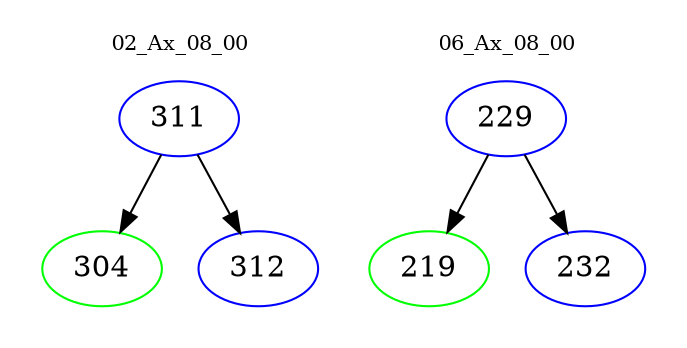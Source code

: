 digraph{
subgraph cluster_0 {
color = white
label = "02_Ax_08_00";
fontsize=10;
T0_311 [label="311", color="blue"]
T0_311 -> T0_304 [color="black"]
T0_304 [label="304", color="green"]
T0_311 -> T0_312 [color="black"]
T0_312 [label="312", color="blue"]
}
subgraph cluster_1 {
color = white
label = "06_Ax_08_00";
fontsize=10;
T1_229 [label="229", color="blue"]
T1_229 -> T1_219 [color="black"]
T1_219 [label="219", color="green"]
T1_229 -> T1_232 [color="black"]
T1_232 [label="232", color="blue"]
}
}
